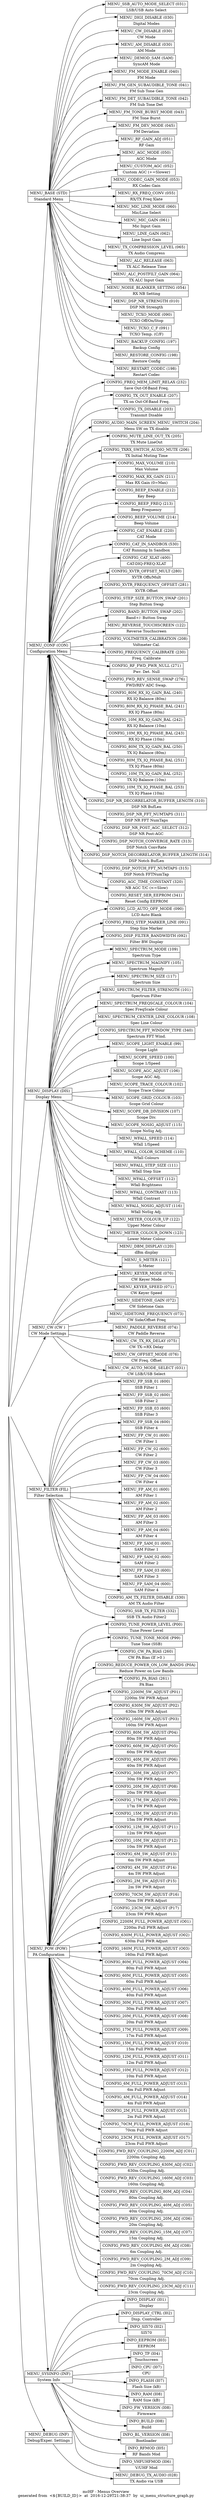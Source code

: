 
    #  
    #  WARNING: generated data!  DO NOT EDIT MANUALLY ! ! !
    #  
    #  generated from  <${BUILD_ID}>  at  2016-12-29T21:38:37  by  ui_menu_structure_graph.py
    #  
    #  mcHF SDR TRX - Menu Structure Diagram in DOT-language
    #  
    #  (see <http://www.graphviz.org/content/dot-language> )
    #  
    digraph mcHF_menus {
       
        graph [ fontsize = 14,
                label = "\nmcHF - Menus Overview\ngenerated from  <${BUILD_ID}>  at  2016-12-29T21:38:37  by  ui_menu_structure_graph.py",
              ];
       
        rankdir=LR
        nodesep=.05
       
    

    #  -  -  -  -


    "MENU_TOP" [
        shape = none
        image = "mcHF-logo.png"
        label = ""
        ];


        "MENU_BASE" [
             label = "MENU_BASE (STD) | Standard Menu"
             shape = record
             ];
        
        "MENU_CONF" [
             label = "MENU_CONF (CON) | Configuration Menu"
             shape = record
             ];
        
        "MENU_DISPLAY" [
             label = "MENU_DISPLAY (DIS) | Display Menu"
             shape = record
             ];
        
        "MENU_CW" [
             label = "MENU_CW (CW ) | CW Mode Settings"
             shape = record
             ];
        
        "MENU_FILTER" [
             label = "MENU_FILTER (FIL) | Filter Selection"
             shape = record
             ];
        
        "MENU_POW" [
             label = "MENU_POW (POW) | PA Configuration"
             shape = record
             ];
        
        "MENU_SYSINFO" [
             label = "MENU_SYSINFO (INF) | System Info"
             shape = record
             ];
        
        "MENU_DEBUG" [
             label = "MENU_DEBUG (INF) | Debug/Exper. Settings"
             shape = record
             ];
        
        "MENU_SSB_AUTO_MODE_SELECT" [
             label = "MENU_SSB_AUTO_MODE_SELECT (031) | LSB/USB Auto Select"
             shape = record
             ];
        
        "MENU_DIGI_DISABLE" [
             label = "MENU_DIGI_DISABLE (030) | Digital Modes"
             shape = record
             ];
        
        "MENU_CW_DISABLE" [
             label = "MENU_CW_DISABLE (030) | CW Mode"
             shape = record
             ];
        
        "MENU_AM_DISABLE" [
             label = "MENU_AM_DISABLE (030) | AM Mode"
             shape = record
             ];
        
        "MENU_DEMOD_SAM" [
             label = "MENU_DEMOD_SAM (SAM) | SyncAM Mode"
             shape = record
             ];
        
        "MENU_FM_MODE_ENABLE" [
             label = "MENU_FM_MODE_ENABLE (040) | FM Mode"
             shape = record
             ];
        
        "MENU_FM_GEN_SUBAUDIBLE_TONE" [
             label = "MENU_FM_GEN_SUBAUDIBLE_TONE (041) | FM Sub Tone Gen"
             shape = record
             ];
        
        "MENU_FM_DET_SUBAUDIBLE_TONE" [
             label = "MENU_FM_DET_SUBAUDIBLE_TONE (042) | FM Sub Tone Det"
             shape = record
             ];
        
        "MENU_FM_TONE_BURST_MODE" [
             label = "MENU_FM_TONE_BURST_MODE (043) | FM Tone Burst"
             shape = record
             ];
        
        "MENU_FM_DEV_MODE" [
             label = "MENU_FM_DEV_MODE (045) | FM Deviation"
             shape = record
             ];
        
        "MENU_RF_GAIN_ADJ" [
             label = "MENU_RF_GAIN_ADJ (051) | RF Gain"
             shape = record
             ];
        
        "MENU_AGC_MODE" [
             label = "MENU_AGC_MODE (050) | AGC Mode"
             shape = record
             ];
        
        "MENU_CUSTOM_AGC" [
             label = "MENU_CUSTOM_AGC (052) | Custom AGC (+=Slower)"
             shape = record
             ];
        
        "MENU_CODEC_GAIN_MODE" [
             label = "MENU_CODEC_GAIN_MODE (053) | RX Codec Gain"
             shape = record
             ];
        
        "MENU_RX_FREQ_CONV" [
             label = "MENU_RX_FREQ_CONV (055) | RX/TX Freq Xlate"
             shape = record
             ];
        
        "MENU_MIC_LINE_MODE" [
             label = "MENU_MIC_LINE_MODE (060) | Mic/Line Select"
             shape = record
             ];
        
        "MENU_MIC_GAIN" [
             label = "MENU_MIC_GAIN (061) | Mic Input Gain"
             shape = record
             ];
        
        "MENU_LINE_GAIN" [
             label = "MENU_LINE_GAIN (062) | Line Input Gain"
             shape = record
             ];
        
        "MENU_TX_COMPRESSION_LEVEL" [
             label = "MENU_TX_COMPRESSION_LEVEL (065) | TX Audio Compress"
             shape = record
             ];
        
        "MENU_ALC_RELEASE" [
             label = "MENU_ALC_RELEASE (063) | TX ALC Release Time"
             shape = record
             ];
        
        "MENU_ALC_POSTFILT_GAIN" [
             label = "MENU_ALC_POSTFILT_GAIN (064) | TX ALC Input Gain"
             shape = record
             ];
        
        "MENU_NOISE_BLANKER_SETTING" [
             label = "MENU_NOISE_BLANKER_SETTING (054) | RX NB Setting"
             shape = record
             ];
        
        "MENU_DSP_NR_STRENGTH" [
             label = "MENU_DSP_NR_STRENGTH (010) | DSP NR Strength"
             shape = record
             ];
        
        "MENU_TCXO_MODE" [
             label = "MENU_TCXO_MODE (090) | TCXO Off/On/Stop"
             shape = record
             ];
        
        "MENU_TCXO_C_F" [
             label = "MENU_TCXO_C_F (091) | TCXO Temp. (C/F)"
             shape = record
             ];
        
        "MENU_BACKUP_CONFIG" [
             label = "MENU_BACKUP_CONFIG (197) | Backup Config"
             shape = record
             ];
        
        "MENU_RESTORE_CONFIG" [
             label = "MENU_RESTORE_CONFIG (198) | Restore Config"
             shape = record
             ];
        
        "MENU_RESTART_CODEC" [
             label = "MENU_RESTART_CODEC (198) | Restart Codec"
             shape = record
             ];
        
        "CONFIG_LCD_AUTO_OFF_MODE" [
             label = "CONFIG_LCD_AUTO_OFF_MODE (090) | LCD Auto Blank"
             shape = record
             ];
        
        "CONFIG_FREQ_STEP_MARKER_LINE" [
             label = "CONFIG_FREQ_STEP_MARKER_LINE (091) | Step Size Marker"
             shape = record
             ];
        
        "CONFIG_DISP_FILTER_BANDWIDTH" [
             label = "CONFIG_DISP_FILTER_BANDWIDTH (092) | Filter BW Display"
             shape = record
             ];
        
        "MENU_SPECTRUM_MODE" [
             label = "MENU_SPECTRUM_MODE (109) | Spectrum Type"
             shape = record
             ];
        
        "MENU_SPECTRUM_MAGNIFY" [
             label = "MENU_SPECTRUM_MAGNIFY (105) | Spectrum Magnify"
             shape = record
             ];
        
        "MENU_SPECTRUM_SIZE" [
             label = "MENU_SPECTRUM_SIZE (117) | Spectrum Size"
             shape = record
             ];
        
        "MENU_SPECTRUM_FILTER_STRENGTH" [
             label = "MENU_SPECTRUM_FILTER_STRENGTH (101) | Spectrum Filter"
             shape = record
             ];
        
        "MENU_SPECTRUM_FREQSCALE_COLOUR" [
             label = "MENU_SPECTRUM_FREQSCALE_COLOUR (104) | Spec FreqScale Colour"
             shape = record
             ];
        
        "MENU_SPECTRUM_CENTER_LINE_COLOUR" [
             label = "MENU_SPECTRUM_CENTER_LINE_COLOUR (108) | Spec Line Colour"
             shape = record
             ];
        
        "CONFIG_SPECTRUM_FFT_WINDOW_TYPE" [
             label = "CONFIG_SPECTRUM_FFT_WINDOW_TYPE (340) | Spectrum FFT Wind."
             shape = record
             ];
        
        "MENU_SCOPE_LIGHT_ENABLE" [
             label = "MENU_SCOPE_LIGHT_ENABLE (99) | Scope Light"
             shape = record
             ];
        
        "MENU_SCOPE_SPEED" [
             label = "MENU_SCOPE_SPEED (100) | Scope 1/Speed"
             shape = record
             ];
        
        "MENU_SCOPE_AGC_ADJUST" [
             label = "MENU_SCOPE_AGC_ADJUST (106) | Scope AGC Adj."
             shape = record
             ];
        
        "MENU_SCOPE_TRACE_COLOUR" [
             label = "MENU_SCOPE_TRACE_COLOUR (102) | Scope Trace Colour"
             shape = record
             ];
        
        "MENU_SCOPE_GRID_COLOUR" [
             label = "MENU_SCOPE_GRID_COLOUR (103) | Scope Grid Colour"
             shape = record
             ];
        
        "MENU_SCOPE_DB_DIVISION" [
             label = "MENU_SCOPE_DB_DIVISION (107) | Scope Div."
             shape = record
             ];
        
        "MENU_SCOPE_NOSIG_ADJUST" [
             label = "MENU_SCOPE_NOSIG_ADJUST (115) | Scope NoSig Adj."
             shape = record
             ];
        
        "MENU_WFALL_SPEED" [
             label = "MENU_WFALL_SPEED (114) | Wfall 1/Speed"
             shape = record
             ];
        
        "MENU_WFALL_COLOR_SCHEME" [
             label = "MENU_WFALL_COLOR_SCHEME (110) | Wfall Colours"
             shape = record
             ];
        
        "MENU_WFALL_STEP_SIZE" [
             label = "MENU_WFALL_STEP_SIZE (111) | Wfall Step Size"
             shape = record
             ];
        
        "MENU_WFALL_OFFSET" [
             label = "MENU_WFALL_OFFSET (112) | Wfall Brightness"
             shape = record
             ];
        
        "MENU_WFALL_CONTRAST" [
             label = "MENU_WFALL_CONTRAST (113) | Wfall Contrast"
             shape = record
             ];
        
        "MENU_WFALL_NOSIG_ADJUST" [
             label = "MENU_WFALL_NOSIG_ADJUST (116) | Wfall NoSig Adj."
             shape = record
             ];
        
        "MENU_METER_COLOUR_UP" [
             label = "MENU_METER_COLOUR_UP (122) | Upper Meter Colour"
             shape = record
             ];
        
        "MENU_METER_COLOUR_DOWN" [
             label = "MENU_METER_COLOUR_DOWN (123) | Lower Meter Colour"
             shape = record
             ];
        
        "MENU_DBM_DISPLAY" [
             label = "MENU_DBM_DISPLAY (120) | dBm display"
             shape = record
             ];
        
        "MENU_S_METER" [
             label = "MENU_S_METER (121) | S-Meter"
             shape = record
             ];
        
        "MENU_KEYER_MODE" [
             label = "MENU_KEYER_MODE (070) | CW Keyer Mode"
             shape = record
             ];
        
        "MENU_KEYER_SPEED" [
             label = "MENU_KEYER_SPEED (071) | CW Keyer Speed"
             shape = record
             ];
        
        "MENU_SIDETONE_GAIN" [
             label = "MENU_SIDETONE_GAIN (072) | CW Sidetone Gain"
             shape = record
             ];
        
        "MENU_SIDETONE_FREQUENCY" [
             label = "MENU_SIDETONE_FREQUENCY (073) | CW Side/Offset Freq"
             shape = record
             ];
        
        "MENU_PADDLE_REVERSE" [
             label = "MENU_PADDLE_REVERSE (074) | CW Paddle Reverse"
             shape = record
             ];
        
        "MENU_CW_TX_RX_DELAY" [
             label = "MENU_CW_TX_RX_DELAY (075) | CW TX-\>RX Delay"
             shape = record
             ];
        
        "MENU_CW_OFFSET_MODE" [
             label = "MENU_CW_OFFSET_MODE (076) | CW Freq. Offset"
             shape = record
             ];
        
        "MENU_CW_AUTO_MODE_SELECT" [
             label = "MENU_CW_AUTO_MODE_SELECT (031) | CW LSB/USB Select"
             shape = record
             ];
        
        "CONFIG_FREQ_MEM_LIMIT_RELAX" [
             label = "CONFIG_FREQ_MEM_LIMIT_RELAX (232) | Save Out-Of-Band Freq."
             shape = record
             ];
        
        "CONFIG_TX_OUT_ENABLE" [
             label = "CONFIG_TX_OUT_ENABLE (207) | TX on Out-Of-Band Freq."
             shape = record
             ];
        
        "CONFIG_TX_DISABLE" [
             label = "CONFIG_TX_DISABLE (203) | Transmit Disable"
             shape = record
             ];
        
        "CONFIG_AUDIO_MAIN_SCREEN_MENU_SWITCH" [
             label = "CONFIG_AUDIO_MAIN_SCREEN_MENU_SWITCH (204) | Menu SW on TX disable"
             shape = record
             ];
        
        "CONFIG_MUTE_LINE_OUT_TX" [
             label = "CONFIG_MUTE_LINE_OUT_TX (205) | TX Mute LineOut"
             shape = record
             ];
        
        "CONFIG_TXRX_SWITCH_AUDIO_MUTE" [
             label = "CONFIG_TXRX_SWITCH_AUDIO_MUTE (206) | TX Initial Muting Time"
             shape = record
             ];
        
        "CONFIG_MAX_VOLUME" [
             label = "CONFIG_MAX_VOLUME (210) | Max Volume"
             shape = record
             ];
        
        "CONFIG_MAX_RX_GAIN" [
             label = "CONFIG_MAX_RX_GAIN (211) | Max RX Gain (0=Max)"
             shape = record
             ];
        
        "CONFIG_BEEP_ENABLE" [
             label = "CONFIG_BEEP_ENABLE (212) | Key Beep"
             shape = record
             ];
        
        "CONFIG_BEEP_FREQ" [
             label = "CONFIG_BEEP_FREQ (213) | Beep Frequency"
             shape = record
             ];
        
        "CONFIG_BEEP_VOLUME" [
             label = "CONFIG_BEEP_VOLUME (214) | Beep Volume"
             shape = record
             ];
        
        "CONFIG_CAT_ENABLE" [
             label = "CONFIG_CAT_ENABLE (220) | CAT Mode"
             shape = record
             ];
        
        "CONFIG_CAT_IN_SANDBOX" [
             label = "CONFIG_CAT_IN_SANDBOX (530) | CAT Running In Sandbox"
             shape = record
             ];
        
        "CONFIG_CAT_XLAT" [
             label = "CONFIG_CAT_XLAT (400) | CAT-DIQ-FREQ-XLAT"
             shape = record
             ];
        
        "CONFIG_XVTR_OFFSET_MULT" [
             label = "CONFIG_XVTR_OFFSET_MULT (280) | XVTR Offs/Mult"
             shape = record
             ];
        
        "CONFIG_XVTR_FREQUENCY_OFFSET" [
             label = "CONFIG_XVTR_FREQUENCY_OFFSET (281) | XVTR Offset"
             shape = record
             ];
        
        "CONFIG_STEP_SIZE_BUTTON_SWAP" [
             label = "CONFIG_STEP_SIZE_BUTTON_SWAP (201) | Step Button Swap"
             shape = record
             ];
        
        "CONFIG_BAND_BUTTON_SWAP" [
             label = "CONFIG_BAND_BUTTON_SWAP (202) | Band+/- Button Swap"
             shape = record
             ];
        
        "MENU_REVERSE_TOUCHSCREEN" [
             label = "MENU_REVERSE_TOUCHSCREEN (122) | Reverse Touchscreen"
             shape = record
             ];
        
        "CONFIG_VOLTMETER_CALIBRATION" [
             label = "CONFIG_VOLTMETER_CALIBRATION (208) | Voltmeter Cal."
             shape = record
             ];
        
        "CONFIG_FREQUENCY_CALIBRATE" [
             label = "CONFIG_FREQUENCY_CALIBRATE (230) | Freq. Calibrate"
             shape = record
             ];
        
        "CONFIG_RF_FWD_PWR_NULL" [
             label = "CONFIG_RF_FWD_PWR_NULL (271) | Pwr. Det. Null"
             shape = record
             ];
        
        "CONFIG_FWD_REV_SENSE_SWAP" [
             label = "CONFIG_FWD_REV_SENSE_SWAP (276) | FWD/REV ADC Swap."
             shape = record
             ];
        
        "CONFIG_80M_RX_IQ_GAIN_BAL" [
             label = "CONFIG_80M_RX_IQ_GAIN_BAL (240) | RX IQ Balance (80m)"
             shape = record
             ];
        
        "CONFIG_80M_RX_IQ_PHASE_BAL" [
             label = "CONFIG_80M_RX_IQ_PHASE_BAL (241) | RX IQ Phase   (80m)"
             shape = record
             ];
        
        "CONFIG_10M_RX_IQ_GAIN_BAL" [
             label = "CONFIG_10M_RX_IQ_GAIN_BAL (242) | RX IQ Balance (10m)"
             shape = record
             ];
        
        "CONFIG_10M_RX_IQ_PHASE_BAL" [
             label = "CONFIG_10M_RX_IQ_PHASE_BAL (243) | RX IQ Phase   (10m)"
             shape = record
             ];
        
        "CONFIG_80M_TX_IQ_GAIN_BAL" [
             label = "CONFIG_80M_TX_IQ_GAIN_BAL (250) | TX IQ Balance (80m)"
             shape = record
             ];
        
        "CONFIG_80M_TX_IQ_PHASE_BAL" [
             label = "CONFIG_80M_TX_IQ_PHASE_BAL (251) | TX IQ Phase   (80m)"
             shape = record
             ];
        
        "CONFIG_10M_TX_IQ_GAIN_BAL" [
             label = "CONFIG_10M_TX_IQ_GAIN_BAL (252) | TX IQ Balance (10m)"
             shape = record
             ];
        
        "CONFIG_10M_TX_IQ_PHASE_BAL" [
             label = "CONFIG_10M_TX_IQ_PHASE_BAL (253) | TX IQ Phase   (10m)"
             shape = record
             ];
        
        "CONFIG_DSP_NR_DECORRELATOR_BUFFER_LENGTH" [
             label = "CONFIG_DSP_NR_DECORRELATOR_BUFFER_LENGTH (310) | DSP NR BufLen"
             shape = record
             ];
        
        "CONFIG_DSP_NR_FFT_NUMTAPS" [
             label = "CONFIG_DSP_NR_FFT_NUMTAPS (311) | DSP NR FFT NumTaps"
             shape = record
             ];
        
        "CONFIG_DSP_NR_POST_AGC_SELECT" [
             label = "CONFIG_DSP_NR_POST_AGC_SELECT (312) | DSP NR Post-AGC"
             shape = record
             ];
        
        "CONFIG_DSP_NOTCH_CONVERGE_RATE" [
             label = "CONFIG_DSP_NOTCH_CONVERGE_RATE (313) | DSP Notch ConvRate"
             shape = record
             ];
        
        "CONFIG_DSP_NOTCH_DECORRELATOR_BUFFER_LENGTH" [
             label = "CONFIG_DSP_NOTCH_DECORRELATOR_BUFFER_LENGTH (314) | DSP Notch BufLen"
             shape = record
             ];
        
        "CONFIG_DSP_NOTCH_FFT_NUMTAPS" [
             label = "CONFIG_DSP_NOTCH_FFT_NUMTAPS (315) | DSP Notch FFTNumTap"
             shape = record
             ];
        
        "CONFIG_AGC_TIME_CONSTANT" [
             label = "CONFIG_AGC_TIME_CONSTANT (320) | NB AGC T/C (\<=Slow)"
             shape = record
             ];
        
        "CONFIG_RESET_SER_EEPROM" [
             label = "CONFIG_RESET_SER_EEPROM (341) | Reset Config EEPROM"
             shape = record
             ];
        
        "CONFIG_TUNE_POWER_LEVEL" [
             label = "CONFIG_TUNE_POWER_LEVEL (P00) | Tune Power Level"
             shape = record
             ];
        
        "CONFIG_TUNE_TONE_MODE" [
             label = "CONFIG_TUNE_TONE_MODE (P99) | Tune Tone (SSB)"
             shape = record
             ];
        
        "CONFIG_CW_PA_BIAS" [
             label = "CONFIG_CW_PA_BIAS (260) | CW PA Bias (If \>0 )"
             shape = record
             ];
        
        "CONFIG_REDUCE_POWER_ON_LOW_BANDS" [
             label = "CONFIG_REDUCE_POWER_ON_LOW_BANDS (P0A) | Reduce Power on Low Bands"
             shape = record
             ];
        
        "CONFIG_PA_BIAS" [
             label = "CONFIG_PA_BIAS (261) | PA Bias"
             shape = record
             ];
        
        "CONFIG_2200M_5W_ADJUST" [
             label = "CONFIG_2200M_5W_ADJUST (P01) | 2200m 5W PWR Adjust"
             shape = record
             ];
        
        "CONFIG_630M_5W_ADJUST" [
             label = "CONFIG_630M_5W_ADJUST (P02) | 630m  5W PWR Adjust"
             shape = record
             ];
        
        "CONFIG_160M_5W_ADJUST" [
             label = "CONFIG_160M_5W_ADJUST (P03) | 160m  5W PWR Adjust"
             shape = record
             ];
        
        "CONFIG_80M_5W_ADJUST" [
             label = "CONFIG_80M_5W_ADJUST (P04) | 80m   5W PWR Adjust"
             shape = record
             ];
        
        "CONFIG_60M_5W_ADJUST" [
             label = "CONFIG_60M_5W_ADJUST (P05) | 60m   5W PWR Adjust"
             shape = record
             ];
        
        "CONFIG_40M_5W_ADJUST" [
             label = "CONFIG_40M_5W_ADJUST (P06) | 40m   5W PWR Adjust"
             shape = record
             ];
        
        "CONFIG_30M_5W_ADJUST" [
             label = "CONFIG_30M_5W_ADJUST (P07) | 30m   5W PWR Adjust"
             shape = record
             ];
        
        "CONFIG_20M_5W_ADJUST" [
             label = "CONFIG_20M_5W_ADJUST (P08) | 20m   5W PWR Adjust"
             shape = record
             ];
        
        "CONFIG_17M_5W_ADJUST" [
             label = "CONFIG_17M_5W_ADJUST (P09) | 17m   5W PWR Adjust"
             shape = record
             ];
        
        "CONFIG_15M_5W_ADJUST" [
             label = "CONFIG_15M_5W_ADJUST (P10) | 15m   5W PWR Adjust"
             shape = record
             ];
        
        "CONFIG_12M_5W_ADJUST" [
             label = "CONFIG_12M_5W_ADJUST (P11) | 12m   5W PWR Adjust"
             shape = record
             ];
        
        "CONFIG_10M_5W_ADJUST" [
             label = "CONFIG_10M_5W_ADJUST (P12) | 10m   5W PWR Adjust"
             shape = record
             ];
        
        "CONFIG_6M_5W_ADJUST" [
             label = "CONFIG_6M_5W_ADJUST (P13) | 6m    5W PWR Adjust"
             shape = record
             ];
        
        "CONFIG_4M_5W_ADJUST" [
             label = "CONFIG_4M_5W_ADJUST (P14) | 4m    5W PWR Adjust"
             shape = record
             ];
        
        "CONFIG_2M_5W_ADJUST" [
             label = "CONFIG_2M_5W_ADJUST (P15) | 2m    5W PWR Adjust"
             shape = record
             ];
        
        "CONFIG_70CM_5W_ADJUST" [
             label = "CONFIG_70CM_5W_ADJUST (P16) | 70cm  5W PWR Adjust"
             shape = record
             ];
        
        "CONFIG_23CM_5W_ADJUST" [
             label = "CONFIG_23CM_5W_ADJUST (P17) | 23cm  5W PWR Adjust"
             shape = record
             ];
        
        "CONFIG_2200M_FULL_POWER_ADJUST" [
             label = "CONFIG_2200M_FULL_POWER_ADJUST (O01) | 2200m Full PWR Adjust"
             shape = record
             ];
        
        "CONFIG_630M_FULL_POWER_ADJUST" [
             label = "CONFIG_630M_FULL_POWER_ADJUST (O02) | 630m  Full PWR Adjust"
             shape = record
             ];
        
        "CONFIG_160M_FULL_POWER_ADJUST" [
             label = "CONFIG_160M_FULL_POWER_ADJUST (O03) | 160m  Full PWR Adjust"
             shape = record
             ];
        
        "CONFIG_80M_FULL_POWER_ADJUST" [
             label = "CONFIG_80M_FULL_POWER_ADJUST (O04) | 80m   Full PWR Adjust"
             shape = record
             ];
        
        "CONFIG_60M_FULL_POWER_ADJUST" [
             label = "CONFIG_60M_FULL_POWER_ADJUST (O05) | 60m   Full PWR Adjust"
             shape = record
             ];
        
        "CONFIG_40M_FULL_POWER_ADJUST" [
             label = "CONFIG_40M_FULL_POWER_ADJUST (O06) | 40m   Full PWR Adjust"
             shape = record
             ];
        
        "CONFIG_30M_FULL_POWER_ADJUST" [
             label = "CONFIG_30M_FULL_POWER_ADJUST (O07) | 30m   Full PWR Adjust"
             shape = record
             ];
        
        "CONFIG_20M_FULL_POWER_ADJUST" [
             label = "CONFIG_20M_FULL_POWER_ADJUST (O08) | 20m   Full PWR Adjust"
             shape = record
             ];
        
        "CONFIG_17M_FULL_POWER_ADJUST" [
             label = "CONFIG_17M_FULL_POWER_ADJUST (O09) | 17m   Full PWR Adjust"
             shape = record
             ];
        
        "CONFIG_15M_FULL_POWER_ADJUST" [
             label = "CONFIG_15M_FULL_POWER_ADJUST (O10) | 15m   Full PWR Adjust"
             shape = record
             ];
        
        "CONFIG_12M_FULL_POWER_ADJUST" [
             label = "CONFIG_12M_FULL_POWER_ADJUST (O11) | 12m   Full PWR Adjust"
             shape = record
             ];
        
        "CONFIG_10M_FULL_POWER_ADJUST" [
             label = "CONFIG_10M_FULL_POWER_ADJUST (O12) | 10m   Full PWR Adjust"
             shape = record
             ];
        
        "CONFIG_6M_FULL_POWER_ADJUST" [
             label = "CONFIG_6M_FULL_POWER_ADJUST (O13) | 6m    Full PWR Adjust"
             shape = record
             ];
        
        "CONFIG_4M_FULL_POWER_ADJUST" [
             label = "CONFIG_4M_FULL_POWER_ADJUST (O14) | 4m    Full PWR Adjust"
             shape = record
             ];
        
        "CONFIG_2M_FULL_POWER_ADJUST" [
             label = "CONFIG_2M_FULL_POWER_ADJUST (O15) | 2m    Full PWR Adjust"
             shape = record
             ];
        
        "CONFIG_70CM_FULL_POWER_ADJUST" [
             label = "CONFIG_70CM_FULL_POWER_ADJUST (O16) | 70cm  Full PWR Adjust"
             shape = record
             ];
        
        "CONFIG_23CM_FULL_POWER_ADJUST" [
             label = "CONFIG_23CM_FULL_POWER_ADJUST (O17) | 23cm  Full PWR Adjust"
             shape = record
             ];
        
        "CONFIG_FWD_REV_COUPLING_2200M_ADJ" [
             label = "CONFIG_FWD_REV_COUPLING_2200M_ADJ (C01) | 2200m Coupling Adj."
             shape = record
             ];
        
        "CONFIG_FWD_REV_COUPLING_630M_ADJ" [
             label = "CONFIG_FWD_REV_COUPLING_630M_ADJ (C02) | 630m Coupling Adj."
             shape = record
             ];
        
        "CONFIG_FWD_REV_COUPLING_160M_ADJ" [
             label = "CONFIG_FWD_REV_COUPLING_160M_ADJ (C03) | 160m Coupling Adj."
             shape = record
             ];
        
        "CONFIG_FWD_REV_COUPLING_80M_ADJ" [
             label = "CONFIG_FWD_REV_COUPLING_80M_ADJ (C04) | 80m  Coupling Adj."
             shape = record
             ];
        
        "CONFIG_FWD_REV_COUPLING_40M_ADJ" [
             label = "CONFIG_FWD_REV_COUPLING_40M_ADJ (C05) | 40m  Coupling Adj."
             shape = record
             ];
        
        "CONFIG_FWD_REV_COUPLING_20M_ADJ" [
             label = "CONFIG_FWD_REV_COUPLING_20M_ADJ (C06) | 20m  Coupling Adj."
             shape = record
             ];
        
        "CONFIG_FWD_REV_COUPLING_15M_ADJ" [
             label = "CONFIG_FWD_REV_COUPLING_15M_ADJ (C07) | 15m  Coupling Adj."
             shape = record
             ];
        
        "CONFIG_FWD_REV_COUPLING_6M_ADJ" [
             label = "CONFIG_FWD_REV_COUPLING_6M_ADJ (C08) | 6m   Coupling Adj."
             shape = record
             ];
        
        "CONFIG_FWD_REV_COUPLING_2M_ADJ" [
             label = "CONFIG_FWD_REV_COUPLING_2M_ADJ (C09) | 2m   Coupling Adj."
             shape = record
             ];
        
        "CONFIG_FWD_REV_COUPLING_70CM_ADJ" [
             label = "CONFIG_FWD_REV_COUPLING_70CM_ADJ (C10) | 70cm Coupling Adj."
             shape = record
             ];
        
        "CONFIG_FWD_REV_COUPLING_23CM_ADJ" [
             label = "CONFIG_FWD_REV_COUPLING_23CM_ADJ (C11) | 23cm Coupling Adj."
             shape = record
             ];
        
        "MENU_FP_SSB_01" [
             label = "MENU_FP_SSB_01 (600) | SSB Filter 1"
             shape = record
             ];
        
        "MENU_FP_SSB_02" [
             label = "MENU_FP_SSB_02 (600) | SSB Filter 2"
             shape = record
             ];
        
        "MENU_FP_SSB_03" [
             label = "MENU_FP_SSB_03 (600) | SSB Filter 3"
             shape = record
             ];
        
        "MENU_FP_SSB_04" [
             label = "MENU_FP_SSB_04 (600) | SSB Filter 4"
             shape = record
             ];
        
        "MENU_FP_CW_01" [
             label = "MENU_FP_CW_01 (600) | CW Filter 1"
             shape = record
             ];
        
        "MENU_FP_CW_02" [
             label = "MENU_FP_CW_02 (600) | CW Filter 2"
             shape = record
             ];
        
        "MENU_FP_CW_03" [
             label = "MENU_FP_CW_03 (600) | CW Filter 3"
             shape = record
             ];
        
        "MENU_FP_CW_04" [
             label = "MENU_FP_CW_04 (600) | CW Filter 4"
             shape = record
             ];
        
        "MENU_FP_AM_01" [
             label = "MENU_FP_AM_01 (600) | AM Filter 1"
             shape = record
             ];
        
        "MENU_FP_AM_02" [
             label = "MENU_FP_AM_02 (600) | AM Filter 2"
             shape = record
             ];
        
        "MENU_FP_AM_03" [
             label = "MENU_FP_AM_03 (600) | AM Filter 3"
             shape = record
             ];
        
        "MENU_FP_AM_04" [
             label = "MENU_FP_AM_04 (600) | AM Filter 4"
             shape = record
             ];
        
        "MENU_FP_SAM_01" [
             label = "MENU_FP_SAM_01 (600) | SAM Filter 1"
             shape = record
             ];
        
        "MENU_FP_SAM_02" [
             label = "MENU_FP_SAM_02 (600) | SAM Filter 2"
             shape = record
             ];
        
        "MENU_FP_SAM_03" [
             label = "MENU_FP_SAM_03 (600) | SAM Filter 3"
             shape = record
             ];
        
        "MENU_FP_SAM_04" [
             label = "MENU_FP_SAM_04 (600) | SAM Filter 4"
             shape = record
             ];
        
        "CONFIG_AM_TX_FILTER_DISABLE" [
             label = "CONFIG_AM_TX_FILTER_DISABLE (330) | AM  TX Audio Filter"
             shape = record
             ];
        
        "CONFIG_SSB_TX_FILTER" [
             label = "CONFIG_SSB_TX_FILTER (332) | SSB TX Audio Filter2"
             shape = record
             ];
        
        "INFO_DISPLAY" [
             label = "INFO_DISPLAY (I01) | Display"
             shape = record
             ];
        
        "INFO_DISPLAY_CTRL" [
             label = "INFO_DISPLAY_CTRL (I02) | Disp. Controller"
             shape = record
             ];
        
        "INFO_SI570" [
             label = "INFO_SI570 (I02) | SI570"
             shape = record
             ];
        
        "INFO_EEPROM" [
             label = "INFO_EEPROM (I03) | EEPROM"
             shape = record
             ];
        
        "INFO_TP" [
             label = "INFO_TP (I04) | Touchscreen"
             shape = record
             ];
        
        "INFO_CPU" [
             label = "INFO_CPU (I07) | CPU"
             shape = record
             ];
        
        "INFO_FLASH" [
             label = "INFO_FLASH (I07) | Flash Size (kB)"
             shape = record
             ];
        
        "INFO_RAM" [
             label = "INFO_RAM (I08) | RAM Size (kB)"
             shape = record
             ];
        
        "INFO_FW_VERSION" [
             label = "INFO_FW_VERSION (I08) | Firmware"
             shape = record
             ];
        
        "INFO_BUILD" [
             label = "INFO_BUILD (I08) | Build"
             shape = record
             ];
        
        "INFO_BL_VERSION" [
             label = "INFO_BL_VERSION (I08) | Bootloader"
             shape = record
             ];
        
        "INFO_RFMOD" [
             label = "INFO_RFMOD (I05) | RF Bands Mod"
             shape = record
             ];
        
        "INFO_VHFUHFMOD" [
             label = "INFO_VHFUHFMOD (I06) | V/UHF Mod"
             shape = record
             ];
        
        "MENU_DEBUG_TX_AUDIO" [
             label = "MENU_DEBUG_TX_AUDIO (028) | TX Audio via USB"
             shape = record
             ];
        

    #  -  -  -  -


    subgraph "MENU_CONF" {
            label = "MENU_CONF beef.0f.dead.e5e1"
    
            MENU_CONF -> CONFIG_FREQ_MEM_LIMIT_RELAX
            MENU_CONF -> CONFIG_TX_OUT_ENABLE
            MENU_CONF -> CONFIG_TX_DISABLE
            MENU_CONF -> CONFIG_AUDIO_MAIN_SCREEN_MENU_SWITCH
            MENU_CONF -> CONFIG_MUTE_LINE_OUT_TX
            MENU_CONF -> CONFIG_TXRX_SWITCH_AUDIO_MUTE
            MENU_CONF -> CONFIG_MAX_VOLUME
            MENU_CONF -> CONFIG_MAX_RX_GAIN
            MENU_CONF -> CONFIG_BEEP_ENABLE
            MENU_CONF -> CONFIG_BEEP_FREQ
            MENU_CONF -> CONFIG_BEEP_VOLUME
            MENU_CONF -> CONFIG_CAT_ENABLE
            MENU_CONF -> CONFIG_CAT_IN_SANDBOX
            MENU_CONF -> CONFIG_CAT_XLAT
            MENU_CONF -> CONFIG_XVTR_OFFSET_MULT
            MENU_CONF -> CONFIG_XVTR_FREQUENCY_OFFSET
            MENU_CONF -> CONFIG_STEP_SIZE_BUTTON_SWAP
            MENU_CONF -> CONFIG_BAND_BUTTON_SWAP
            MENU_CONF -> MENU_REVERSE_TOUCHSCREEN
            MENU_CONF -> CONFIG_VOLTMETER_CALIBRATION
            MENU_CONF -> CONFIG_FREQUENCY_CALIBRATE
            MENU_CONF -> CONFIG_RF_FWD_PWR_NULL
            MENU_CONF -> CONFIG_FWD_REV_SENSE_SWAP
            MENU_CONF -> CONFIG_80M_RX_IQ_GAIN_BAL
            MENU_CONF -> CONFIG_80M_RX_IQ_PHASE_BAL
            MENU_CONF -> CONFIG_10M_RX_IQ_GAIN_BAL
            MENU_CONF -> CONFIG_10M_RX_IQ_PHASE_BAL
            MENU_CONF -> CONFIG_80M_TX_IQ_GAIN_BAL
            MENU_CONF -> CONFIG_80M_TX_IQ_PHASE_BAL
            MENU_CONF -> CONFIG_10M_TX_IQ_GAIN_BAL
            MENU_CONF -> CONFIG_10M_TX_IQ_PHASE_BAL
            MENU_CONF -> CONFIG_DSP_NR_DECORRELATOR_BUFFER_LENGTH
            MENU_CONF -> CONFIG_DSP_NR_FFT_NUMTAPS
            MENU_CONF -> CONFIG_DSP_NR_POST_AGC_SELECT
            MENU_CONF -> CONFIG_DSP_NOTCH_CONVERGE_RATE
            MENU_CONF -> CONFIG_DSP_NOTCH_DECORRELATOR_BUFFER_LENGTH
            MENU_CONF -> CONFIG_DSP_NOTCH_FFT_NUMTAPS
            MENU_CONF -> CONFIG_AGC_TIME_CONSTANT
            MENU_CONF -> CONFIG_RESET_SER_EEPROM

    }  ## END subgraph MENU_DEBUG
    

    subgraph "MENU_FILTER" {
            label = "MENU_FILTER beef.0f.dead.e5e1"
    
            MENU_FILTER -> MENU_FP_SSB_01
            MENU_FILTER -> MENU_FP_SSB_02
            MENU_FILTER -> MENU_FP_SSB_03
            MENU_FILTER -> MENU_FP_SSB_04
            MENU_FILTER -> MENU_FP_CW_01
            MENU_FILTER -> MENU_FP_CW_02
            MENU_FILTER -> MENU_FP_CW_03
            MENU_FILTER -> MENU_FP_CW_04
            MENU_FILTER -> MENU_FP_AM_01
            MENU_FILTER -> MENU_FP_AM_02
            MENU_FILTER -> MENU_FP_AM_03
            MENU_FILTER -> MENU_FP_AM_04
            MENU_FILTER -> MENU_FP_SAM_01
            MENU_FILTER -> MENU_FP_SAM_02
            MENU_FILTER -> MENU_FP_SAM_03
            MENU_FILTER -> MENU_FP_SAM_04
            MENU_FILTER -> CONFIG_AM_TX_FILTER_DISABLE
            MENU_FILTER -> CONFIG_SSB_TX_FILTER

    }  ## END subgraph MENU_DEBUG
    

    subgraph "MENU_BASE" {
            label = "MENU_BASE beef.0f.dead.e5e1"
    
            MENU_BASE -> MENU_SSB_AUTO_MODE_SELECT
            MENU_BASE -> MENU_DIGI_DISABLE
            MENU_BASE -> MENU_CW_DISABLE
            MENU_BASE -> MENU_AM_DISABLE
            MENU_BASE -> MENU_DEMOD_SAM
            MENU_BASE -> MENU_FM_MODE_ENABLE
            MENU_BASE -> MENU_FM_GEN_SUBAUDIBLE_TONE
            MENU_BASE -> MENU_FM_DET_SUBAUDIBLE_TONE
            MENU_BASE -> MENU_FM_TONE_BURST_MODE
            MENU_BASE -> MENU_FM_DEV_MODE
            MENU_BASE -> MENU_RF_GAIN_ADJ
            MENU_BASE -> MENU_AGC_MODE
            MENU_BASE -> MENU_CUSTOM_AGC
            MENU_BASE -> MENU_CODEC_GAIN_MODE
            MENU_BASE -> MENU_RX_FREQ_CONV
            MENU_BASE -> MENU_MIC_LINE_MODE
            MENU_BASE -> MENU_MIC_GAIN
            MENU_BASE -> MENU_LINE_GAIN
            MENU_BASE -> MENU_TX_COMPRESSION_LEVEL
            MENU_BASE -> MENU_ALC_RELEASE
            MENU_BASE -> MENU_ALC_POSTFILT_GAIN
            MENU_BASE -> MENU_NOISE_BLANKER_SETTING
            MENU_BASE -> MENU_DSP_NR_STRENGTH
            MENU_BASE -> MENU_TCXO_MODE
            MENU_BASE -> MENU_TCXO_C_F
            MENU_BASE -> MENU_BACKUP_CONFIG
            MENU_BASE -> MENU_RESTORE_CONFIG
            MENU_BASE -> MENU_RESTART_CODEC

    }  ## END subgraph MENU_DEBUG
    

    subgraph "MENU_TOP" {
            label = "MENU_TOP beef.0f.dead.e5e1"
    
            MENU_TOP -> MENU_BASE
            MENU_TOP -> MENU_CONF
            MENU_TOP -> MENU_DISPLAY
            MENU_TOP -> MENU_CW
            MENU_TOP -> MENU_FILTER
            MENU_TOP -> MENU_POW
            MENU_TOP -> MENU_SYSINFO
            MENU_TOP -> MENU_DEBUG

    }  ## END subgraph MENU_DEBUG
    

    subgraph "MENU_POW" {
            label = "MENU_POW beef.0f.dead.e5e1"
    
            MENU_POW -> CONFIG_TUNE_POWER_LEVEL
            MENU_POW -> CONFIG_TUNE_TONE_MODE
            MENU_POW -> CONFIG_CW_PA_BIAS
            MENU_POW -> CONFIG_REDUCE_POWER_ON_LOW_BANDS
            MENU_POW -> CONFIG_PA_BIAS
            MENU_POW -> CONFIG_2200M_5W_ADJUST
            MENU_POW -> CONFIG_630M_5W_ADJUST
            MENU_POW -> CONFIG_160M_5W_ADJUST
            MENU_POW -> CONFIG_80M_5W_ADJUST
            MENU_POW -> CONFIG_60M_5W_ADJUST
            MENU_POW -> CONFIG_40M_5W_ADJUST
            MENU_POW -> CONFIG_30M_5W_ADJUST
            MENU_POW -> CONFIG_20M_5W_ADJUST
            MENU_POW -> CONFIG_17M_5W_ADJUST
            MENU_POW -> CONFIG_15M_5W_ADJUST
            MENU_POW -> CONFIG_12M_5W_ADJUST
            MENU_POW -> CONFIG_10M_5W_ADJUST
            MENU_POW -> CONFIG_6M_5W_ADJUST
            MENU_POW -> CONFIG_4M_5W_ADJUST
            MENU_POW -> CONFIG_2M_5W_ADJUST
            MENU_POW -> CONFIG_70CM_5W_ADJUST
            MENU_POW -> CONFIG_23CM_5W_ADJUST
            MENU_POW -> CONFIG_2200M_FULL_POWER_ADJUST
            MENU_POW -> CONFIG_630M_FULL_POWER_ADJUST
            MENU_POW -> CONFIG_160M_FULL_POWER_ADJUST
            MENU_POW -> CONFIG_80M_FULL_POWER_ADJUST
            MENU_POW -> CONFIG_60M_FULL_POWER_ADJUST
            MENU_POW -> CONFIG_40M_FULL_POWER_ADJUST
            MENU_POW -> CONFIG_30M_FULL_POWER_ADJUST
            MENU_POW -> CONFIG_20M_FULL_POWER_ADJUST
            MENU_POW -> CONFIG_17M_FULL_POWER_ADJUST
            MENU_POW -> CONFIG_15M_FULL_POWER_ADJUST
            MENU_POW -> CONFIG_12M_FULL_POWER_ADJUST
            MENU_POW -> CONFIG_10M_FULL_POWER_ADJUST
            MENU_POW -> CONFIG_6M_FULL_POWER_ADJUST
            MENU_POW -> CONFIG_4M_FULL_POWER_ADJUST
            MENU_POW -> CONFIG_2M_FULL_POWER_ADJUST
            MENU_POW -> CONFIG_70CM_FULL_POWER_ADJUST
            MENU_POW -> CONFIG_23CM_FULL_POWER_ADJUST
            MENU_POW -> CONFIG_FWD_REV_COUPLING_2200M_ADJ
            MENU_POW -> CONFIG_FWD_REV_COUPLING_630M_ADJ
            MENU_POW -> CONFIG_FWD_REV_COUPLING_160M_ADJ
            MENU_POW -> CONFIG_FWD_REV_COUPLING_80M_ADJ
            MENU_POW -> CONFIG_FWD_REV_COUPLING_40M_ADJ
            MENU_POW -> CONFIG_FWD_REV_COUPLING_20M_ADJ
            MENU_POW -> CONFIG_FWD_REV_COUPLING_15M_ADJ
            MENU_POW -> CONFIG_FWD_REV_COUPLING_6M_ADJ
            MENU_POW -> CONFIG_FWD_REV_COUPLING_2M_ADJ
            MENU_POW -> CONFIG_FWD_REV_COUPLING_70CM_ADJ
            MENU_POW -> CONFIG_FWD_REV_COUPLING_23CM_ADJ

    }  ## END subgraph MENU_DEBUG
    

    subgraph "MENU_SYSINFO" {
            label = "MENU_SYSINFO beef.0f.dead.e5e1"
    
            MENU_SYSINFO -> INFO_DISPLAY
            MENU_SYSINFO -> INFO_DISPLAY_CTRL
            MENU_SYSINFO -> INFO_SI570
            MENU_SYSINFO -> INFO_EEPROM
            MENU_SYSINFO -> INFO_TP
            MENU_SYSINFO -> INFO_CPU
            MENU_SYSINFO -> INFO_FLASH
            MENU_SYSINFO -> INFO_RAM
            MENU_SYSINFO -> INFO_FW_VERSION
            MENU_SYSINFO -> INFO_BUILD
            MENU_SYSINFO -> INFO_BL_VERSION
            MENU_SYSINFO -> INFO_RFMOD
            MENU_SYSINFO -> INFO_VHFUHFMOD

    }  ## END subgraph MENU_DEBUG
    

    subgraph "MENU_CW" {
            label = "MENU_CW beef.0f.dead.e5e1"
    
            MENU_CW -> MENU_KEYER_MODE
            MENU_CW -> MENU_KEYER_SPEED
            MENU_CW -> MENU_SIDETONE_GAIN
            MENU_CW -> MENU_SIDETONE_FREQUENCY
            MENU_CW -> MENU_PADDLE_REVERSE
            MENU_CW -> MENU_CW_TX_RX_DELAY
            MENU_CW -> MENU_CW_OFFSET_MODE
            MENU_CW -> MENU_CW_AUTO_MODE_SELECT

    }  ## END subgraph MENU_DEBUG
    

    subgraph "MENU_DEBUG" {
            label = "MENU_DEBUG beef.0f.dead.e5e1"
    
            MENU_DEBUG -> MENU_DEBUG_TX_AUDIO

    }  ## END subgraph MENU_DEBUG
    

    subgraph "MENU_DISPLAY" {
            label = "MENU_DISPLAY beef.0f.dead.e5e1"
    
            MENU_DISPLAY -> CONFIG_LCD_AUTO_OFF_MODE
            MENU_DISPLAY -> CONFIG_FREQ_STEP_MARKER_LINE
            MENU_DISPLAY -> CONFIG_DISP_FILTER_BANDWIDTH
            MENU_DISPLAY -> MENU_SPECTRUM_MODE
            MENU_DISPLAY -> MENU_SPECTRUM_MAGNIFY
            MENU_DISPLAY -> MENU_SPECTRUM_SIZE
            MENU_DISPLAY -> MENU_SPECTRUM_FILTER_STRENGTH
            MENU_DISPLAY -> MENU_SPECTRUM_FREQSCALE_COLOUR
            MENU_DISPLAY -> MENU_SPECTRUM_CENTER_LINE_COLOUR
            MENU_DISPLAY -> CONFIG_SPECTRUM_FFT_WINDOW_TYPE
            MENU_DISPLAY -> MENU_SCOPE_LIGHT_ENABLE
            MENU_DISPLAY -> MENU_SCOPE_SPEED
            MENU_DISPLAY -> MENU_SCOPE_AGC_ADJUST
            MENU_DISPLAY -> MENU_SCOPE_TRACE_COLOUR
            MENU_DISPLAY -> MENU_SCOPE_GRID_COLOUR
            MENU_DISPLAY -> MENU_SCOPE_DB_DIVISION
            MENU_DISPLAY -> MENU_SCOPE_NOSIG_ADJUST
            MENU_DISPLAY -> MENU_WFALL_SPEED
            MENU_DISPLAY -> MENU_WFALL_COLOR_SCHEME
            MENU_DISPLAY -> MENU_WFALL_STEP_SIZE
            MENU_DISPLAY -> MENU_WFALL_OFFSET
            MENU_DISPLAY -> MENU_WFALL_CONTRAST
            MENU_DISPLAY -> MENU_WFALL_NOSIG_ADJUST
            MENU_DISPLAY -> MENU_METER_COLOUR_UP
            MENU_DISPLAY -> MENU_METER_COLOUR_DOWN
            MENU_DISPLAY -> MENU_DBM_DISPLAY
            MENU_DISPLAY -> MENU_S_METER

    }  ## END subgraph MENU_DEBUG
    

    #  -  -  -  -


}

#EOFILE

